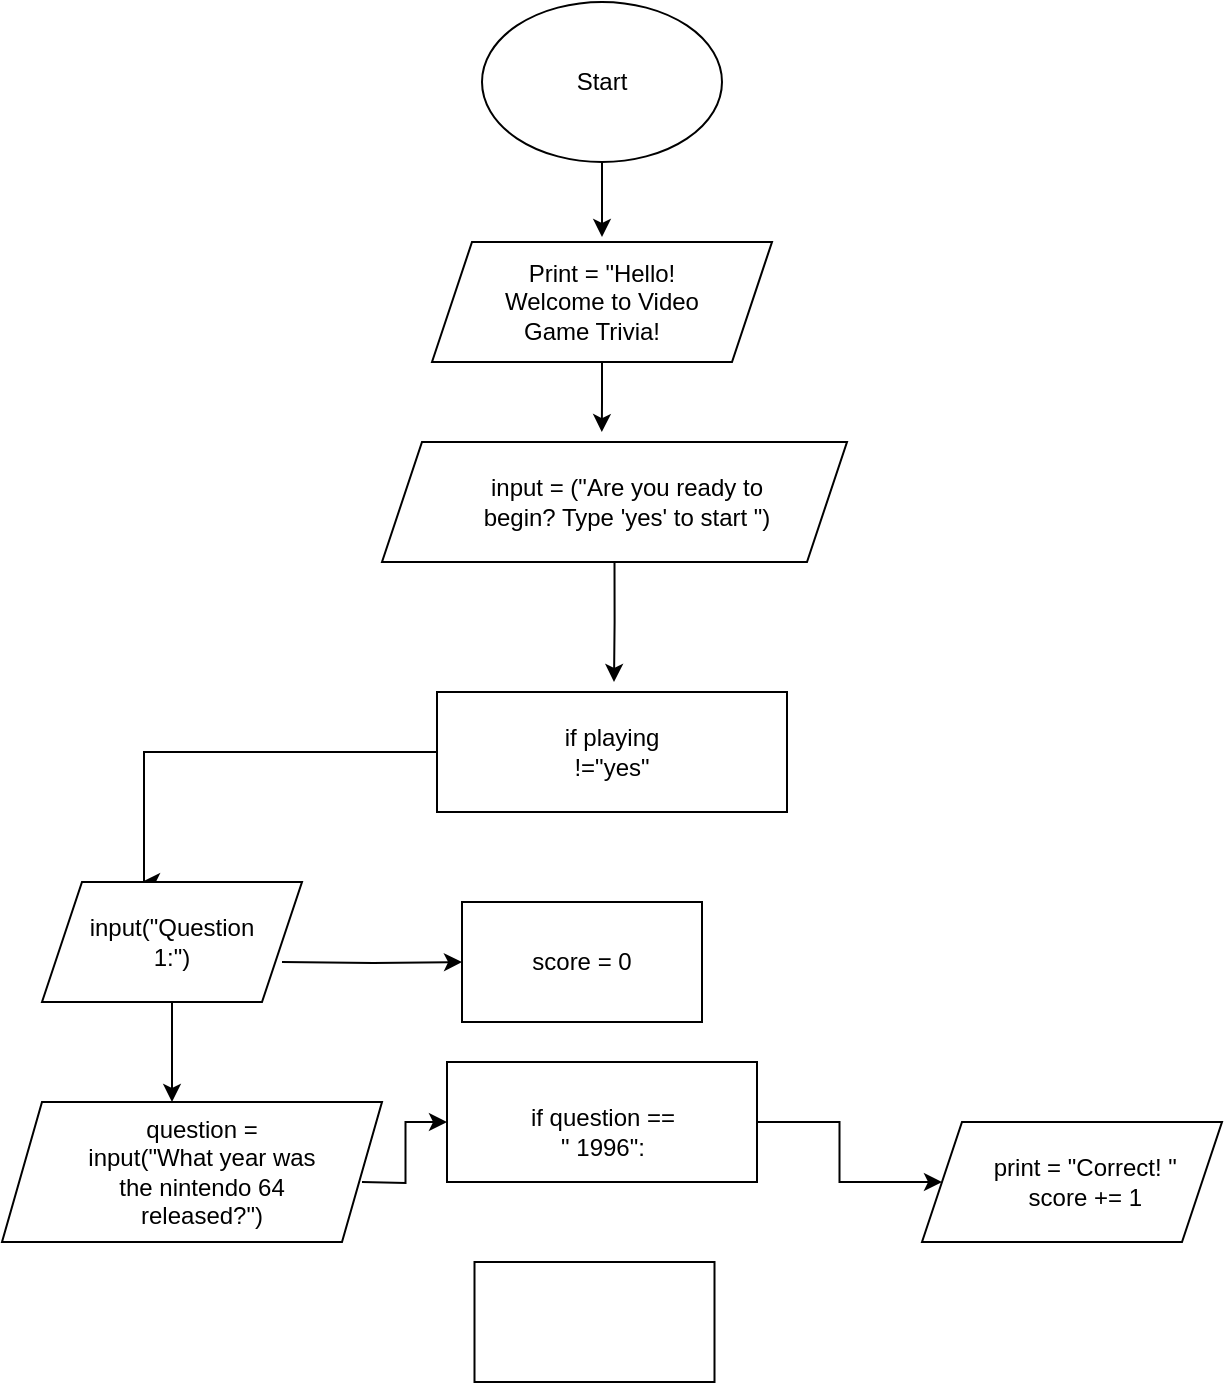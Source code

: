 <mxfile version="24.6.4" type="github">
  <diagram name="Page-1" id="TDPUj_1zRNiJJpnWiJ5l">
    <mxGraphModel dx="1434" dy="738" grid="1" gridSize="10" guides="1" tooltips="1" connect="1" arrows="1" fold="1" page="1" pageScale="1" pageWidth="850" pageHeight="1100" math="0" shadow="0">
      <root>
        <mxCell id="0" />
        <mxCell id="1" parent="0" />
        <mxCell id="DVa73hEYFQp1gnujyWLR-22" style="edgeStyle=orthogonalEdgeStyle;rounded=0;orthogonalLoop=1;jettySize=auto;html=1;" edge="1" parent="1" source="DVa73hEYFQp1gnujyWLR-1" target="DVa73hEYFQp1gnujyWLR-12">
          <mxGeometry relative="1" as="geometry" />
        </mxCell>
        <mxCell id="DVa73hEYFQp1gnujyWLR-1" value="" style="ellipse;whiteSpace=wrap;html=1;" vertex="1" parent="1">
          <mxGeometry x="340" y="70" width="120" height="80" as="geometry" />
        </mxCell>
        <mxCell id="DVa73hEYFQp1gnujyWLR-5" value="Start" style="text;html=1;align=center;verticalAlign=middle;whiteSpace=wrap;rounded=0;" vertex="1" parent="1">
          <mxGeometry x="370" y="95" width="60" height="30" as="geometry" />
        </mxCell>
        <mxCell id="DVa73hEYFQp1gnujyWLR-10" value="" style="shape=parallelogram;perimeter=parallelogramPerimeter;whiteSpace=wrap;html=1;fixedSize=1;" vertex="1" parent="1">
          <mxGeometry x="315" y="190" width="170" height="60" as="geometry" />
        </mxCell>
        <mxCell id="DVa73hEYFQp1gnujyWLR-12" value="Print = &quot;Hello! Welcome to Video Game Trivia!&amp;nbsp; &amp;nbsp;" style="text;html=1;align=center;verticalAlign=middle;whiteSpace=wrap;rounded=0;" vertex="1" parent="1">
          <mxGeometry x="345" y="187.5" width="110" height="65" as="geometry" />
        </mxCell>
        <mxCell id="DVa73hEYFQp1gnujyWLR-25" style="edgeStyle=orthogonalEdgeStyle;rounded=0;orthogonalLoop=1;jettySize=auto;html=1;entryX=0.526;entryY=-0.083;entryDx=0;entryDy=0;entryPerimeter=0;" edge="1" parent="1" source="DVa73hEYFQp1gnujyWLR-10">
          <mxGeometry relative="1" as="geometry">
            <mxPoint x="399.91" y="285.02" as="targetPoint" />
          </mxGeometry>
        </mxCell>
        <mxCell id="DVa73hEYFQp1gnujyWLR-37" style="edgeStyle=orthogonalEdgeStyle;rounded=0;orthogonalLoop=1;jettySize=auto;html=1;" edge="1" parent="1" source="DVa73hEYFQp1gnujyWLR-30">
          <mxGeometry relative="1" as="geometry">
            <mxPoint x="170" y="510" as="targetPoint" />
            <Array as="points">
              <mxPoint x="171" y="445" />
            </Array>
          </mxGeometry>
        </mxCell>
        <mxCell id="DVa73hEYFQp1gnujyWLR-30" value="" style="rounded=0;whiteSpace=wrap;html=1;" vertex="1" parent="1">
          <mxGeometry x="317.5" y="415" width="175" height="60" as="geometry" />
        </mxCell>
        <mxCell id="DVa73hEYFQp1gnujyWLR-31" value="if playing !=&quot;yes&quot;" style="text;html=1;align=center;verticalAlign=middle;whiteSpace=wrap;rounded=0;" vertex="1" parent="1">
          <mxGeometry x="375" y="430" width="60" height="30" as="geometry" />
        </mxCell>
        <mxCell id="DVa73hEYFQp1gnujyWLR-39" style="edgeStyle=orthogonalEdgeStyle;rounded=0;orthogonalLoop=1;jettySize=auto;html=1;exitX=1;exitY=0.5;exitDx=0;exitDy=0;entryX=0;entryY=0.5;entryDx=0;entryDy=0;" edge="1" parent="1" target="DVa73hEYFQp1gnujyWLR-38">
          <mxGeometry relative="1" as="geometry">
            <mxPoint x="240" y="550" as="sourcePoint" />
          </mxGeometry>
        </mxCell>
        <mxCell id="DVa73hEYFQp1gnujyWLR-38" value="" style="rounded=0;whiteSpace=wrap;html=1;" vertex="1" parent="1">
          <mxGeometry x="330" y="520" width="120" height="60" as="geometry" />
        </mxCell>
        <mxCell id="DVa73hEYFQp1gnujyWLR-40" value="score = 0" style="text;html=1;align=center;verticalAlign=middle;whiteSpace=wrap;rounded=0;" vertex="1" parent="1">
          <mxGeometry x="360" y="535" width="60" height="30" as="geometry" />
        </mxCell>
        <mxCell id="DVa73hEYFQp1gnujyWLR-50" style="edgeStyle=orthogonalEdgeStyle;rounded=0;orthogonalLoop=1;jettySize=auto;html=1;entryX=0;entryY=0.5;entryDx=0;entryDy=0;" edge="1" parent="1" target="DVa73hEYFQp1gnujyWLR-44">
          <mxGeometry relative="1" as="geometry">
            <mxPoint x="280" y="660" as="sourcePoint" />
          </mxGeometry>
        </mxCell>
        <mxCell id="DVa73hEYFQp1gnujyWLR-62" style="edgeStyle=orthogonalEdgeStyle;rounded=0;orthogonalLoop=1;jettySize=auto;html=1;" edge="1" parent="1" source="DVa73hEYFQp1gnujyWLR-44" target="DVa73hEYFQp1gnujyWLR-63">
          <mxGeometry relative="1" as="geometry">
            <mxPoint x="540" y="660" as="targetPoint" />
          </mxGeometry>
        </mxCell>
        <mxCell id="DVa73hEYFQp1gnujyWLR-44" value="" style="rounded=0;whiteSpace=wrap;html=1;" vertex="1" parent="1">
          <mxGeometry x="322.5" y="600" width="155" height="60" as="geometry" />
        </mxCell>
        <mxCell id="DVa73hEYFQp1gnujyWLR-45" value="if question == &quot; 1996&quot;:" style="text;html=1;align=center;verticalAlign=middle;whiteSpace=wrap;rounded=0;" vertex="1" parent="1">
          <mxGeometry x="362.5" y="620" width="75" height="30" as="geometry" />
        </mxCell>
        <mxCell id="DVa73hEYFQp1gnujyWLR-55" style="edgeStyle=orthogonalEdgeStyle;rounded=0;orthogonalLoop=1;jettySize=auto;html=1;exitX=0.5;exitY=1;exitDx=0;exitDy=0;entryX=0.5;entryY=0;entryDx=0;entryDy=0;" edge="1" parent="1" source="DVa73hEYFQp1gnujyWLR-53">
          <mxGeometry relative="1" as="geometry">
            <mxPoint x="185" y="620" as="targetPoint" />
          </mxGeometry>
        </mxCell>
        <mxCell id="DVa73hEYFQp1gnujyWLR-53" value="" style="shape=parallelogram;perimeter=parallelogramPerimeter;whiteSpace=wrap;html=1;fixedSize=1;" vertex="1" parent="1">
          <mxGeometry x="120" y="510" width="130" height="60" as="geometry" />
        </mxCell>
        <mxCell id="DVa73hEYFQp1gnujyWLR-54" value="input(&quot;Question 1:&quot;)" style="text;html=1;align=center;verticalAlign=middle;whiteSpace=wrap;rounded=0;" vertex="1" parent="1">
          <mxGeometry x="155" y="525" width="60" height="30" as="geometry" />
        </mxCell>
        <mxCell id="DVa73hEYFQp1gnujyWLR-56" value="" style="shape=parallelogram;perimeter=parallelogramPerimeter;whiteSpace=wrap;html=1;fixedSize=1;" vertex="1" parent="1">
          <mxGeometry x="100" y="620" width="190" height="70" as="geometry" />
        </mxCell>
        <mxCell id="DVa73hEYFQp1gnujyWLR-57" value="question = input(&quot;What year was the nintendo 64 released?&quot;)" style="text;html=1;align=center;verticalAlign=middle;whiteSpace=wrap;rounded=0;" vertex="1" parent="1">
          <mxGeometry x="140" y="640" width="120" height="30" as="geometry" />
        </mxCell>
        <mxCell id="DVa73hEYFQp1gnujyWLR-61" style="edgeStyle=orthogonalEdgeStyle;rounded=0;orthogonalLoop=1;jettySize=auto;html=1;exitX=0.5;exitY=1;exitDx=0;exitDy=0;" edge="1" parent="1" source="DVa73hEYFQp1gnujyWLR-58">
          <mxGeometry relative="1" as="geometry">
            <mxPoint x="406" y="410" as="targetPoint" />
          </mxGeometry>
        </mxCell>
        <mxCell id="DVa73hEYFQp1gnujyWLR-58" value="" style="shape=parallelogram;perimeter=parallelogramPerimeter;whiteSpace=wrap;html=1;fixedSize=1;" vertex="1" parent="1">
          <mxGeometry x="290" y="290" width="232.5" height="60" as="geometry" />
        </mxCell>
        <mxCell id="DVa73hEYFQp1gnujyWLR-60" value="input = (&quot;Are you ready to begin? Type &#39;yes&#39; to start &quot;)" style="text;html=1;align=center;verticalAlign=middle;whiteSpace=wrap;rounded=0;" vertex="1" parent="1">
          <mxGeometry x="336.25" y="305" width="152.5" height="30" as="geometry" />
        </mxCell>
        <mxCell id="DVa73hEYFQp1gnujyWLR-63" value="" style="shape=parallelogram;perimeter=parallelogramPerimeter;whiteSpace=wrap;html=1;fixedSize=1;" vertex="1" parent="1">
          <mxGeometry x="560" y="630" width="150" height="60" as="geometry" />
        </mxCell>
        <mxCell id="DVa73hEYFQp1gnujyWLR-64" value="&lt;div&gt;&amp;nbsp; &amp;nbsp; print = &quot;Correct! &quot;&lt;/div&gt;&lt;div&gt;&amp;nbsp; &amp;nbsp; score += 1&lt;/div&gt;" style="text;html=1;align=center;verticalAlign=middle;whiteSpace=wrap;rounded=0;" vertex="1" parent="1">
          <mxGeometry x="575" y="645" width="120" height="30" as="geometry" />
        </mxCell>
        <mxCell id="DVa73hEYFQp1gnujyWLR-65" value="" style="rounded=0;whiteSpace=wrap;html=1;" vertex="1" parent="1">
          <mxGeometry x="336.25" y="700" width="120" height="60" as="geometry" />
        </mxCell>
      </root>
    </mxGraphModel>
  </diagram>
</mxfile>
